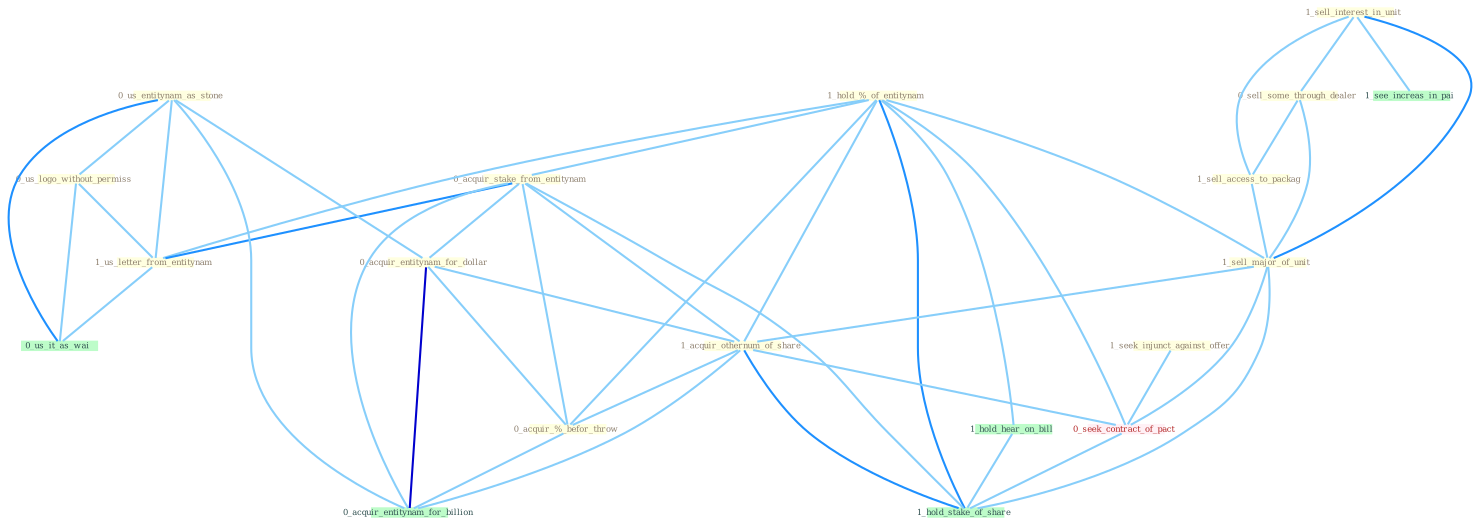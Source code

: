 Graph G{ 
    node
    [shape=polygon,style=filled,width=.5,height=.06,color="#BDFCC9",fixedsize=true,fontsize=4,
    fontcolor="#2f4f4f"];
    {node
    [color="#ffffe0", fontcolor="#8b7d6b"] "1_sell_interest_in_unit " "0_sell_some_through_dealer " "1_hold_%_of_entitynam " "1_sell_access_to_packag " "1_seek_injunct_against_offer " "0_acquir_stake_from_entitynam " "0_us_entitynam_as_stone " "1_sell_major_of_unit " "0_acquir_entitynam_for_dollar " "0_us_logo_without_permiss " "1_acquir_othernum_of_share " "0_acquir_%_befor_throw " "1_us_letter_from_entitynam "}
{node [color="#fff0f5", fontcolor="#b22222"] "0_seek_contract_of_pact "}
edge [color="#B0E2FF"];

	"1_sell_interest_in_unit " -- "0_sell_some_through_dealer " [w="1", color="#87cefa" ];
	"1_sell_interest_in_unit " -- "1_sell_access_to_packag " [w="1", color="#87cefa" ];
	"1_sell_interest_in_unit " -- "1_sell_major_of_unit " [w="2", color="#1e90ff" , len=0.8];
	"1_sell_interest_in_unit " -- "1_see_increas_in_pai " [w="1", color="#87cefa" ];
	"0_sell_some_through_dealer " -- "1_sell_access_to_packag " [w="1", color="#87cefa" ];
	"0_sell_some_through_dealer " -- "1_sell_major_of_unit " [w="1", color="#87cefa" ];
	"1_hold_%_of_entitynam " -- "0_acquir_stake_from_entitynam " [w="1", color="#87cefa" ];
	"1_hold_%_of_entitynam " -- "1_sell_major_of_unit " [w="1", color="#87cefa" ];
	"1_hold_%_of_entitynam " -- "1_acquir_othernum_of_share " [w="1", color="#87cefa" ];
	"1_hold_%_of_entitynam " -- "0_acquir_%_befor_throw " [w="1", color="#87cefa" ];
	"1_hold_%_of_entitynam " -- "1_us_letter_from_entitynam " [w="1", color="#87cefa" ];
	"1_hold_%_of_entitynam " -- "0_seek_contract_of_pact " [w="1", color="#87cefa" ];
	"1_hold_%_of_entitynam " -- "1_hold_hear_on_bill " [w="1", color="#87cefa" ];
	"1_hold_%_of_entitynam " -- "1_hold_stake_of_share " [w="2", color="#1e90ff" , len=0.8];
	"1_sell_access_to_packag " -- "1_sell_major_of_unit " [w="1", color="#87cefa" ];
	"1_seek_injunct_against_offer " -- "0_seek_contract_of_pact " [w="1", color="#87cefa" ];
	"0_acquir_stake_from_entitynam " -- "0_acquir_entitynam_for_dollar " [w="1", color="#87cefa" ];
	"0_acquir_stake_from_entitynam " -- "1_acquir_othernum_of_share " [w="1", color="#87cefa" ];
	"0_acquir_stake_from_entitynam " -- "0_acquir_%_befor_throw " [w="1", color="#87cefa" ];
	"0_acquir_stake_from_entitynam " -- "1_us_letter_from_entitynam " [w="2", color="#1e90ff" , len=0.8];
	"0_acquir_stake_from_entitynam " -- "0_acquir_entitynam_for_billion " [w="1", color="#87cefa" ];
	"0_acquir_stake_from_entitynam " -- "1_hold_stake_of_share " [w="1", color="#87cefa" ];
	"0_us_entitynam_as_stone " -- "0_acquir_entitynam_for_dollar " [w="1", color="#87cefa" ];
	"0_us_entitynam_as_stone " -- "0_us_logo_without_permiss " [w="1", color="#87cefa" ];
	"0_us_entitynam_as_stone " -- "1_us_letter_from_entitynam " [w="1", color="#87cefa" ];
	"0_us_entitynam_as_stone " -- "0_us_it_as_wai " [w="2", color="#1e90ff" , len=0.8];
	"0_us_entitynam_as_stone " -- "0_acquir_entitynam_for_billion " [w="1", color="#87cefa" ];
	"1_sell_major_of_unit " -- "1_acquir_othernum_of_share " [w="1", color="#87cefa" ];
	"1_sell_major_of_unit " -- "0_seek_contract_of_pact " [w="1", color="#87cefa" ];
	"1_sell_major_of_unit " -- "1_hold_stake_of_share " [w="1", color="#87cefa" ];
	"0_acquir_entitynam_for_dollar " -- "1_acquir_othernum_of_share " [w="1", color="#87cefa" ];
	"0_acquir_entitynam_for_dollar " -- "0_acquir_%_befor_throw " [w="1", color="#87cefa" ];
	"0_acquir_entitynam_for_dollar " -- "0_acquir_entitynam_for_billion " [w="3", color="#0000cd" , len=0.6];
	"0_us_logo_without_permiss " -- "1_us_letter_from_entitynam " [w="1", color="#87cefa" ];
	"0_us_logo_without_permiss " -- "0_us_it_as_wai " [w="1", color="#87cefa" ];
	"1_acquir_othernum_of_share " -- "0_acquir_%_befor_throw " [w="1", color="#87cefa" ];
	"1_acquir_othernum_of_share " -- "0_seek_contract_of_pact " [w="1", color="#87cefa" ];
	"1_acquir_othernum_of_share " -- "0_acquir_entitynam_for_billion " [w="1", color="#87cefa" ];
	"1_acquir_othernum_of_share " -- "1_hold_stake_of_share " [w="2", color="#1e90ff" , len=0.8];
	"0_acquir_%_befor_throw " -- "0_acquir_entitynam_for_billion " [w="1", color="#87cefa" ];
	"1_us_letter_from_entitynam " -- "0_us_it_as_wai " [w="1", color="#87cefa" ];
	"0_seek_contract_of_pact " -- "1_hold_stake_of_share " [w="1", color="#87cefa" ];
	"1_hold_hear_on_bill " -- "1_hold_stake_of_share " [w="1", color="#87cefa" ];
}
